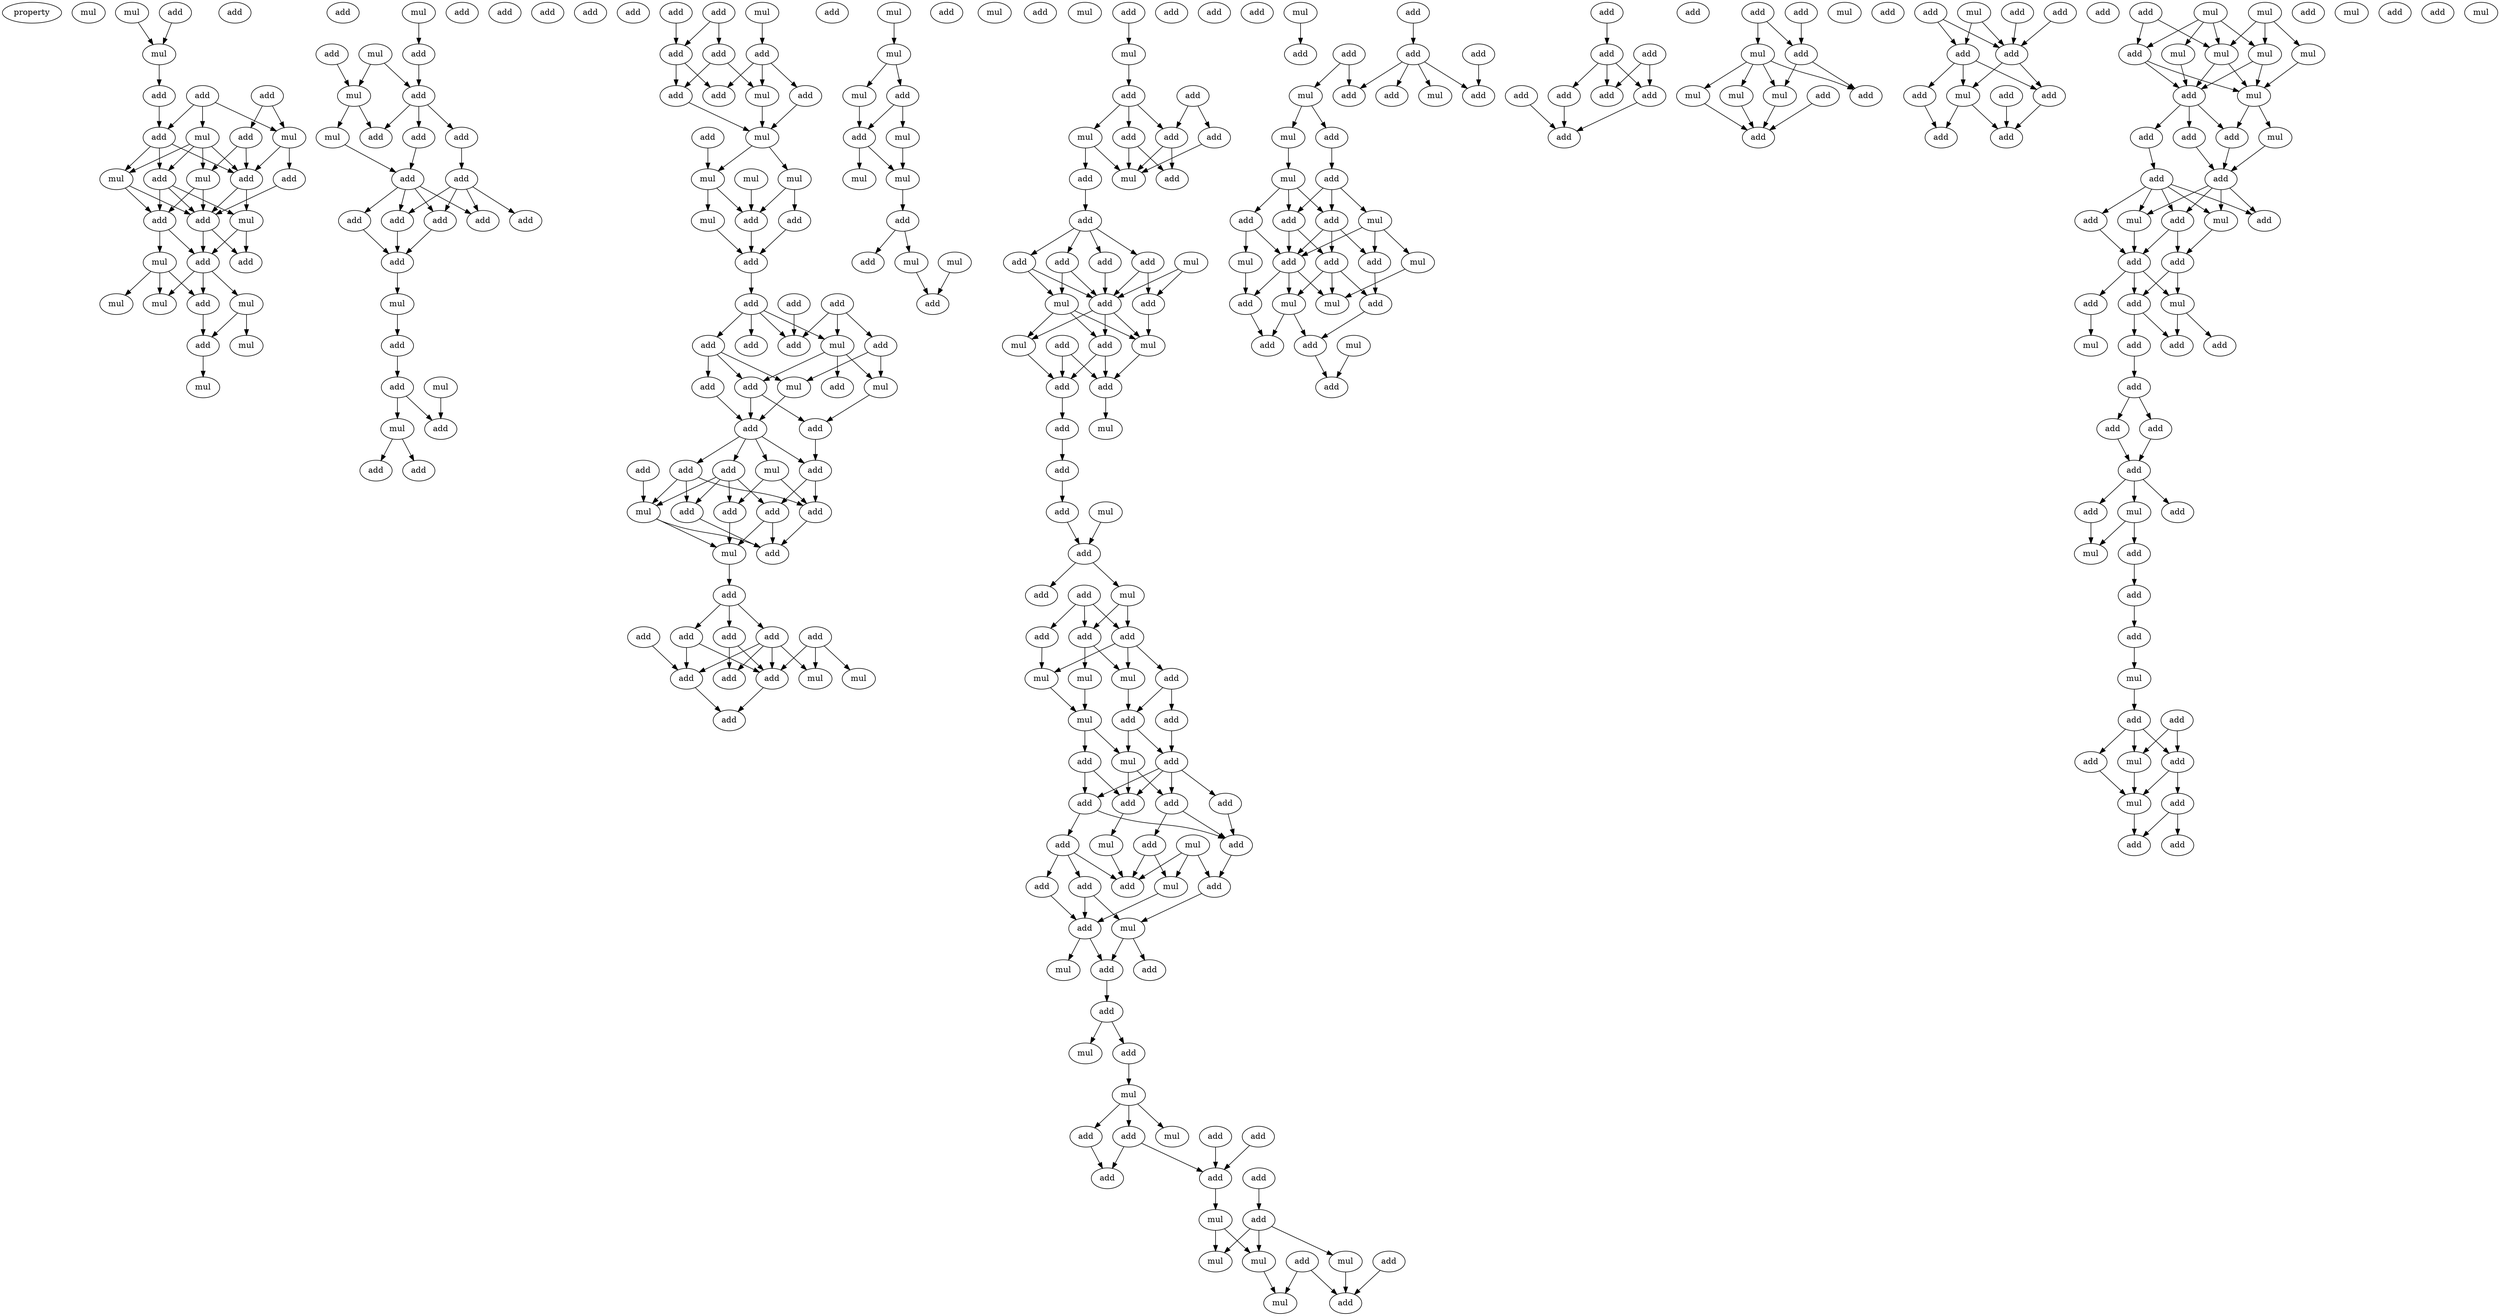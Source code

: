 digraph {
    node [fontcolor=black]
    property [mul=2,lf=1.3]
    0 [ label = mul ];
    1 [ label = mul ];
    2 [ label = add ];
    3 [ label = add ];
    4 [ label = add ];
    5 [ label = mul ];
    6 [ label = add ];
    7 [ label = add ];
    8 [ label = add ];
    9 [ label = mul ];
    10 [ label = mul ];
    11 [ label = add ];
    12 [ label = add ];
    13 [ label = add ];
    14 [ label = mul ];
    15 [ label = add ];
    16 [ label = mul ];
    17 [ label = add ];
    18 [ label = add ];
    19 [ label = mul ];
    20 [ label = add ];
    21 [ label = add ];
    22 [ label = add ];
    23 [ label = mul ];
    24 [ label = mul ];
    25 [ label = mul ];
    26 [ label = mul ];
    27 [ label = add ];
    28 [ label = mul ];
    29 [ label = add ];
    30 [ label = mul ];
    31 [ label = mul ];
    32 [ label = mul ];
    33 [ label = add ];
    34 [ label = add ];
    35 [ label = add ];
    36 [ label = add ];
    37 [ label = add ];
    38 [ label = mul ];
    39 [ label = add ];
    40 [ label = add ];
    41 [ label = add ];
    42 [ label = mul ];
    43 [ label = add ];
    44 [ label = add ];
    45 [ label = add ];
    46 [ label = add ];
    47 [ label = add ];
    48 [ label = add ];
    49 [ label = add ];
    50 [ label = add ];
    51 [ label = mul ];
    52 [ label = add ];
    53 [ label = mul ];
    54 [ label = add ];
    55 [ label = add ];
    56 [ label = mul ];
    57 [ label = add ];
    58 [ label = add ];
    59 [ label = add ];
    60 [ label = add ];
    61 [ label = add ];
    62 [ label = mul ];
    63 [ label = add ];
    64 [ label = add ];
    65 [ label = add ];
    66 [ label = add ];
    67 [ label = add ];
    68 [ label = add ];
    69 [ label = add ];
    70 [ label = add ];
    71 [ label = mul ];
    72 [ label = add ];
    73 [ label = mul ];
    74 [ label = mul ];
    75 [ label = mul ];
    76 [ label = mul ];
    77 [ label = add ];
    78 [ label = add ];
    79 [ label = add ];
    80 [ label = mul ];
    81 [ label = add ];
    82 [ label = add ];
    83 [ label = add ];
    84 [ label = add ];
    85 [ label = add ];
    86 [ label = add ];
    87 [ label = add ];
    88 [ label = mul ];
    89 [ label = add ];
    90 [ label = add ];
    91 [ label = mul ];
    92 [ label = add ];
    93 [ label = add ];
    94 [ label = mul ];
    95 [ label = add ];
    96 [ label = add ];
    97 [ label = mul ];
    98 [ label = add ];
    99 [ label = add ];
    100 [ label = add ];
    101 [ label = add ];
    102 [ label = add ];
    103 [ label = mul ];
    104 [ label = add ];
    105 [ label = add ];
    106 [ label = add ];
    107 [ label = mul ];
    108 [ label = add ];
    109 [ label = add ];
    110 [ label = add ];
    111 [ label = add ];
    112 [ label = add ];
    113 [ label = add ];
    114 [ label = add ];
    115 [ label = add ];
    116 [ label = add ];
    117 [ label = add ];
    118 [ label = mul ];
    119 [ label = mul ];
    120 [ label = add ];
    121 [ label = mul ];
    122 [ label = add ];
    123 [ label = mul ];
    124 [ label = mul ];
    125 [ label = add ];
    126 [ label = mul ];
    127 [ label = mul ];
    128 [ label = add ];
    129 [ label = mul ];
    130 [ label = mul ];
    131 [ label = add ];
    132 [ label = add ];
    133 [ label = mul ];
    134 [ label = mul ];
    135 [ label = add ];
    136 [ label = add ];
    137 [ label = mul ];
    138 [ label = add ];
    139 [ label = mul ];
    140 [ label = add ];
    141 [ label = add ];
    142 [ label = add ];
    143 [ label = mul ];
    144 [ label = add ];
    145 [ label = add ];
    146 [ label = add ];
    147 [ label = mul ];
    148 [ label = add ];
    149 [ label = add ];
    150 [ label = add ];
    151 [ label = mul ];
    152 [ label = add ];
    153 [ label = add ];
    154 [ label = add ];
    155 [ label = mul ];
    156 [ label = add ];
    157 [ label = add ];
    158 [ label = add ];
    159 [ label = mul ];
    160 [ label = add ];
    161 [ label = mul ];
    162 [ label = add ];
    163 [ label = add ];
    164 [ label = mul ];
    165 [ label = add ];
    166 [ label = add ];
    167 [ label = add ];
    168 [ label = mul ];
    169 [ label = add ];
    170 [ label = add ];
    171 [ label = add ];
    172 [ label = mul ];
    173 [ label = add ];
    174 [ label = add ];
    175 [ label = add ];
    176 [ label = add ];
    177 [ label = mul ];
    178 [ label = add ];
    179 [ label = mul ];
    180 [ label = mul ];
    181 [ label = mul ];
    182 [ label = add ];
    183 [ label = add ];
    184 [ label = add ];
    185 [ label = mul ];
    186 [ label = add ];
    187 [ label = add ];
    188 [ label = add ];
    189 [ label = add ];
    190 [ label = add ];
    191 [ label = mul ];
    192 [ label = add ];
    193 [ label = add ];
    194 [ label = add ];
    195 [ label = mul ];
    196 [ label = add ];
    197 [ label = add ];
    198 [ label = mul ];
    199 [ label = add ];
    200 [ label = add ];
    201 [ label = mul ];
    202 [ label = add ];
    203 [ label = add ];
    204 [ label = mul ];
    205 [ label = add ];
    206 [ label = add ];
    207 [ label = add ];
    208 [ label = mul ];
    209 [ label = add ];
    210 [ label = add ];
    211 [ label = mul ];
    212 [ label = add ];
    213 [ label = add ];
    214 [ label = mul ];
    215 [ label = add ];
    216 [ label = add ];
    217 [ label = add ];
    218 [ label = add ];
    219 [ label = add ];
    220 [ label = mul ];
    221 [ label = add ];
    222 [ label = mul ];
    223 [ label = add ];
    224 [ label = mul ];
    225 [ label = mul ];
    226 [ label = add ];
    227 [ label = add ];
    228 [ label = mul ];
    229 [ label = mul ];
    230 [ label = add ];
    231 [ label = add ];
    232 [ label = add ];
    233 [ label = add ];
    234 [ label = add ];
    235 [ label = mul ];
    236 [ label = add ];
    237 [ label = add ];
    238 [ label = add ];
    239 [ label = mul ];
    240 [ label = mul ];
    241 [ label = add ];
    242 [ label = mul ];
    243 [ label = add ];
    244 [ label = add ];
    245 [ label = mul ];
    246 [ label = add ];
    247 [ label = add ];
    248 [ label = mul ];
    249 [ label = add ];
    250 [ label = add ];
    251 [ label = add ];
    252 [ label = mul ];
    253 [ label = mul ];
    254 [ label = mul ];
    255 [ label = add ];
    256 [ label = add ];
    257 [ label = add ];
    258 [ label = mul ];
    259 [ label = add ];
    260 [ label = add ];
    261 [ label = add ];
    262 [ label = add ];
    263 [ label = add ];
    264 [ label = add ];
    265 [ label = add ];
    266 [ label = add ];
    267 [ label = add ];
    268 [ label = add ];
    269 [ label = add ];
    270 [ label = add ];
    271 [ label = add ];
    272 [ label = mul ];
    273 [ label = add ];
    274 [ label = mul ];
    275 [ label = add ];
    276 [ label = mul ];
    277 [ label = mul ];
    278 [ label = add ];
    279 [ label = add ];
    280 [ label = mul ];
    281 [ label = add ];
    282 [ label = add ];
    283 [ label = add ];
    284 [ label = mul ];
    285 [ label = add ];
    286 [ label = add ];
    287 [ label = add ];
    288 [ label = add ];
    289 [ label = add ];
    290 [ label = mul ];
    291 [ label = add ];
    292 [ label = add ];
    293 [ label = add ];
    294 [ label = add ];
    295 [ label = mul ];
    296 [ label = add ];
    297 [ label = mul ];
    298 [ label = add ];
    299 [ label = mul ];
    300 [ label = mul ];
    301 [ label = mul ];
    302 [ label = mul ];
    303 [ label = mul ];
    304 [ label = add ];
    305 [ label = mul ];
    306 [ label = add ];
    307 [ label = add ];
    308 [ label = add ];
    309 [ label = add ];
    310 [ label = add ];
    311 [ label = add ];
    312 [ label = mul ];
    313 [ label = add ];
    314 [ label = mul ];
    315 [ label = add ];
    316 [ label = add ];
    317 [ label = add ];
    318 [ label = add ];
    319 [ label = add ];
    320 [ label = mul ];
    321 [ label = add ];
    322 [ label = add ];
    323 [ label = mul ];
    324 [ label = add ];
    325 [ label = add ];
    326 [ label = add ];
    327 [ label = add ];
    328 [ label = add ];
    329 [ label = mul ];
    330 [ label = add ];
    331 [ label = add ];
    332 [ label = mul ];
    333 [ label = add ];
    334 [ label = add ];
    335 [ label = add ];
    336 [ label = add ];
    337 [ label = mul ];
    338 [ label = add ];
    339 [ label = add ];
    340 [ label = add ];
    341 [ label = mul ];
    342 [ label = add ];
    343 [ label = mul ];
    344 [ label = add ];
    345 [ label = add ];
    346 [ label = add ];
    347 [ label = mul ];
    348 [ label = add ];
    349 [ label = add ];
    350 [ label = mul ];
    1 -> 5 [ name = 0 ];
    3 -> 5 [ name = 1 ];
    5 -> 7 [ name = 2 ];
    6 -> 9 [ name = 3 ];
    6 -> 11 [ name = 4 ];
    7 -> 12 [ name = 5 ];
    8 -> 9 [ name = 6 ];
    8 -> 10 [ name = 7 ];
    8 -> 12 [ name = 8 ];
    9 -> 13 [ name = 9 ];
    9 -> 15 [ name = 10 ];
    10 -> 14 [ name = 11 ];
    10 -> 15 [ name = 12 ];
    10 -> 16 [ name = 13 ];
    10 -> 17 [ name = 14 ];
    11 -> 15 [ name = 15 ];
    11 -> 16 [ name = 16 ];
    12 -> 14 [ name = 17 ];
    12 -> 15 [ name = 18 ];
    12 -> 17 [ name = 19 ];
    13 -> 20 [ name = 20 ];
    14 -> 18 [ name = 21 ];
    14 -> 20 [ name = 22 ];
    15 -> 19 [ name = 23 ];
    15 -> 20 [ name = 24 ];
    16 -> 18 [ name = 25 ];
    16 -> 20 [ name = 26 ];
    17 -> 18 [ name = 27 ];
    17 -> 19 [ name = 28 ];
    17 -> 20 [ name = 29 ];
    18 -> 21 [ name = 30 ];
    18 -> 23 [ name = 31 ];
    19 -> 21 [ name = 32 ];
    19 -> 22 [ name = 33 ];
    20 -> 21 [ name = 34 ];
    20 -> 22 [ name = 35 ];
    21 -> 25 [ name = 36 ];
    21 -> 26 [ name = 37 ];
    21 -> 27 [ name = 38 ];
    23 -> 24 [ name = 39 ];
    23 -> 26 [ name = 40 ];
    23 -> 27 [ name = 41 ];
    25 -> 28 [ name = 42 ];
    25 -> 29 [ name = 43 ];
    27 -> 29 [ name = 44 ];
    29 -> 30 [ name = 45 ];
    31 -> 34 [ name = 46 ];
    32 -> 37 [ name = 47 ];
    32 -> 38 [ name = 48 ];
    34 -> 37 [ name = 49 ];
    36 -> 38 [ name = 50 ];
    37 -> 39 [ name = 51 ];
    37 -> 40 [ name = 52 ];
    37 -> 41 [ name = 53 ];
    38 -> 40 [ name = 54 ];
    38 -> 42 [ name = 55 ];
    39 -> 44 [ name = 56 ];
    41 -> 43 [ name = 57 ];
    42 -> 44 [ name = 58 ];
    43 -> 45 [ name = 59 ];
    43 -> 46 [ name = 60 ];
    43 -> 48 [ name = 61 ];
    43 -> 49 [ name = 62 ];
    44 -> 46 [ name = 63 ];
    44 -> 47 [ name = 64 ];
    44 -> 48 [ name = 65 ];
    44 -> 49 [ name = 66 ];
    47 -> 50 [ name = 67 ];
    48 -> 50 [ name = 68 ];
    49 -> 50 [ name = 69 ];
    50 -> 51 [ name = 70 ];
    51 -> 52 [ name = 71 ];
    52 -> 54 [ name = 72 ];
    53 -> 57 [ name = 73 ];
    54 -> 56 [ name = 74 ];
    54 -> 57 [ name = 75 ];
    56 -> 59 [ name = 76 ];
    56 -> 60 [ name = 77 ];
    62 -> 67 [ name = 78 ];
    63 -> 65 [ name = 79 ];
    64 -> 65 [ name = 80 ];
    64 -> 66 [ name = 81 ];
    65 -> 68 [ name = 82 ];
    65 -> 70 [ name = 83 ];
    66 -> 68 [ name = 84 ];
    66 -> 71 [ name = 85 ];
    67 -> 69 [ name = 86 ];
    67 -> 70 [ name = 87 ];
    67 -> 71 [ name = 88 ];
    68 -> 73 [ name = 89 ];
    69 -> 73 [ name = 90 ];
    71 -> 73 [ name = 91 ];
    72 -> 74 [ name = 92 ];
    73 -> 74 [ name = 93 ];
    73 -> 76 [ name = 94 ];
    74 -> 77 [ name = 95 ];
    74 -> 80 [ name = 96 ];
    75 -> 77 [ name = 97 ];
    76 -> 77 [ name = 98 ];
    76 -> 78 [ name = 99 ];
    77 -> 81 [ name = 100 ];
    78 -> 81 [ name = 101 ];
    80 -> 81 [ name = 102 ];
    81 -> 82 [ name = 103 ];
    82 -> 85 [ name = 104 ];
    82 -> 86 [ name = 105 ];
    82 -> 88 [ name = 106 ];
    82 -> 89 [ name = 107 ];
    83 -> 86 [ name = 108 ];
    83 -> 87 [ name = 109 ];
    83 -> 88 [ name = 110 ];
    84 -> 86 [ name = 111 ];
    87 -> 91 [ name = 112 ];
    87 -> 94 [ name = 113 ];
    88 -> 90 [ name = 114 ];
    88 -> 91 [ name = 115 ];
    88 -> 92 [ name = 116 ];
    89 -> 90 [ name = 117 ];
    89 -> 93 [ name = 118 ];
    89 -> 94 [ name = 119 ];
    90 -> 95 [ name = 120 ];
    90 -> 96 [ name = 121 ];
    91 -> 95 [ name = 122 ];
    93 -> 96 [ name = 123 ];
    94 -> 96 [ name = 124 ];
    95 -> 100 [ name = 125 ];
    96 -> 97 [ name = 126 ];
    96 -> 98 [ name = 127 ];
    96 -> 99 [ name = 128 ];
    96 -> 100 [ name = 129 ];
    97 -> 102 [ name = 130 ];
    97 -> 105 [ name = 131 ];
    98 -> 103 [ name = 132 ];
    98 -> 105 [ name = 133 ];
    98 -> 106 [ name = 134 ];
    99 -> 102 [ name = 135 ];
    99 -> 103 [ name = 136 ];
    99 -> 104 [ name = 137 ];
    99 -> 106 [ name = 138 ];
    100 -> 104 [ name = 139 ];
    100 -> 105 [ name = 140 ];
    101 -> 103 [ name = 141 ];
    102 -> 107 [ name = 142 ];
    103 -> 107 [ name = 143 ];
    103 -> 108 [ name = 144 ];
    104 -> 107 [ name = 145 ];
    104 -> 108 [ name = 146 ];
    105 -> 108 [ name = 147 ];
    106 -> 108 [ name = 148 ];
    107 -> 109 [ name = 149 ];
    109 -> 110 [ name = 150 ];
    109 -> 112 [ name = 151 ];
    109 -> 114 [ name = 152 ];
    110 -> 115 [ name = 153 ];
    110 -> 117 [ name = 154 ];
    111 -> 116 [ name = 155 ];
    112 -> 116 [ name = 156 ];
    112 -> 117 [ name = 157 ];
    113 -> 117 [ name = 158 ];
    113 -> 118 [ name = 159 ];
    113 -> 119 [ name = 160 ];
    114 -> 115 [ name = 161 ];
    114 -> 116 [ name = 162 ];
    114 -> 117 [ name = 163 ];
    114 -> 119 [ name = 164 ];
    116 -> 120 [ name = 165 ];
    117 -> 120 [ name = 166 ];
    121 -> 123 [ name = 167 ];
    123 -> 124 [ name = 168 ];
    123 -> 125 [ name = 169 ];
    124 -> 128 [ name = 170 ];
    125 -> 127 [ name = 171 ];
    125 -> 128 [ name = 172 ];
    127 -> 129 [ name = 173 ];
    128 -> 129 [ name = 174 ];
    128 -> 130 [ name = 175 ];
    129 -> 131 [ name = 176 ];
    131 -> 132 [ name = 177 ];
    131 -> 134 [ name = 178 ];
    133 -> 136 [ name = 179 ];
    134 -> 136 [ name = 180 ];
    138 -> 139 [ name = 181 ];
    139 -> 141 [ name = 182 ];
    140 -> 142 [ name = 183 ];
    140 -> 144 [ name = 184 ];
    141 -> 143 [ name = 185 ];
    141 -> 144 [ name = 186 ];
    141 -> 145 [ name = 187 ];
    142 -> 147 [ name = 188 ];
    143 -> 146 [ name = 189 ];
    143 -> 147 [ name = 190 ];
    144 -> 147 [ name = 191 ];
    144 -> 148 [ name = 192 ];
    145 -> 147 [ name = 193 ];
    145 -> 148 [ name = 194 ];
    146 -> 149 [ name = 195 ];
    149 -> 150 [ name = 196 ];
    149 -> 152 [ name = 197 ];
    149 -> 153 [ name = 198 ];
    149 -> 154 [ name = 199 ];
    150 -> 156 [ name = 200 ];
    150 -> 157 [ name = 201 ];
    151 -> 156 [ name = 202 ];
    151 -> 157 [ name = 203 ];
    152 -> 155 [ name = 204 ];
    152 -> 157 [ name = 205 ];
    153 -> 155 [ name = 206 ];
    153 -> 157 [ name = 207 ];
    154 -> 157 [ name = 208 ];
    155 -> 159 [ name = 209 ];
    155 -> 160 [ name = 210 ];
    155 -> 161 [ name = 211 ];
    156 -> 159 [ name = 212 ];
    157 -> 159 [ name = 213 ];
    157 -> 160 [ name = 214 ];
    157 -> 161 [ name = 215 ];
    158 -> 162 [ name = 216 ];
    158 -> 163 [ name = 217 ];
    159 -> 162 [ name = 218 ];
    160 -> 162 [ name = 219 ];
    160 -> 163 [ name = 220 ];
    161 -> 163 [ name = 221 ];
    162 -> 164 [ name = 222 ];
    163 -> 165 [ name = 223 ];
    165 -> 166 [ name = 224 ];
    166 -> 167 [ name = 225 ];
    167 -> 169 [ name = 226 ];
    168 -> 169 [ name = 227 ];
    169 -> 171 [ name = 228 ];
    169 -> 172 [ name = 229 ];
    170 -> 173 [ name = 230 ];
    170 -> 174 [ name = 231 ];
    170 -> 175 [ name = 232 ];
    172 -> 174 [ name = 233 ];
    172 -> 175 [ name = 234 ];
    173 -> 179 [ name = 235 ];
    174 -> 177 [ name = 236 ];
    174 -> 180 [ name = 237 ];
    175 -> 178 [ name = 238 ];
    175 -> 179 [ name = 239 ];
    175 -> 180 [ name = 240 ];
    177 -> 181 [ name = 241 ];
    178 -> 182 [ name = 242 ];
    178 -> 183 [ name = 243 ];
    179 -> 181 [ name = 244 ];
    180 -> 182 [ name = 245 ];
    181 -> 185 [ name = 246 ];
    181 -> 186 [ name = 247 ];
    182 -> 184 [ name = 248 ];
    182 -> 185 [ name = 249 ];
    183 -> 184 [ name = 250 ];
    184 -> 187 [ name = 251 ];
    184 -> 188 [ name = 252 ];
    184 -> 189 [ name = 253 ];
    184 -> 190 [ name = 254 ];
    185 -> 187 [ name = 255 ];
    185 -> 188 [ name = 256 ];
    186 -> 188 [ name = 257 ];
    186 -> 189 [ name = 258 ];
    187 -> 193 [ name = 259 ];
    187 -> 194 [ name = 260 ];
    188 -> 195 [ name = 261 ];
    189 -> 192 [ name = 262 ];
    189 -> 194 [ name = 263 ];
    190 -> 194 [ name = 264 ];
    191 -> 197 [ name = 265 ];
    191 -> 198 [ name = 266 ];
    191 -> 199 [ name = 267 ];
    192 -> 196 [ name = 268 ];
    192 -> 197 [ name = 269 ];
    192 -> 200 [ name = 270 ];
    193 -> 197 [ name = 271 ];
    193 -> 198 [ name = 272 ];
    194 -> 199 [ name = 273 ];
    195 -> 197 [ name = 274 ];
    196 -> 201 [ name = 275 ];
    196 -> 202 [ name = 276 ];
    198 -> 202 [ name = 277 ];
    199 -> 201 [ name = 278 ];
    200 -> 202 [ name = 279 ];
    201 -> 203 [ name = 280 ];
    201 -> 205 [ name = 281 ];
    202 -> 204 [ name = 282 ];
    202 -> 205 [ name = 283 ];
    205 -> 206 [ name = 284 ];
    206 -> 208 [ name = 285 ];
    206 -> 209 [ name = 286 ];
    209 -> 211 [ name = 287 ];
    211 -> 214 [ name = 288 ];
    211 -> 215 [ name = 289 ];
    211 -> 216 [ name = 290 ];
    212 -> 217 [ name = 291 ];
    213 -> 217 [ name = 292 ];
    215 -> 217 [ name = 293 ];
    215 -> 219 [ name = 294 ];
    216 -> 219 [ name = 295 ];
    217 -> 220 [ name = 296 ];
    218 -> 221 [ name = 297 ];
    220 -> 222 [ name = 298 ];
    220 -> 224 [ name = 299 ];
    221 -> 222 [ name = 300 ];
    221 -> 224 [ name = 301 ];
    221 -> 225 [ name = 302 ];
    222 -> 228 [ name = 303 ];
    223 -> 227 [ name = 304 ];
    225 -> 227 [ name = 305 ];
    226 -> 227 [ name = 306 ];
    226 -> 228 [ name = 307 ];
    229 -> 230 [ name = 308 ];
    231 -> 233 [ name = 309 ];
    232 -> 238 [ name = 310 ];
    233 -> 235 [ name = 311 ];
    233 -> 236 [ name = 312 ];
    233 -> 237 [ name = 313 ];
    233 -> 238 [ name = 314 ];
    234 -> 236 [ name = 315 ];
    234 -> 239 [ name = 316 ];
    239 -> 240 [ name = 317 ];
    239 -> 241 [ name = 318 ];
    240 -> 242 [ name = 319 ];
    241 -> 243 [ name = 320 ];
    242 -> 244 [ name = 321 ];
    242 -> 246 [ name = 322 ];
    242 -> 247 [ name = 323 ];
    243 -> 244 [ name = 324 ];
    243 -> 245 [ name = 325 ];
    243 -> 246 [ name = 326 ];
    244 -> 249 [ name = 327 ];
    244 -> 250 [ name = 328 ];
    245 -> 250 [ name = 329 ];
    245 -> 251 [ name = 330 ];
    245 -> 252 [ name = 331 ];
    246 -> 249 [ name = 332 ];
    246 -> 250 [ name = 333 ];
    246 -> 251 [ name = 334 ];
    247 -> 248 [ name = 335 ];
    247 -> 250 [ name = 336 ];
    248 -> 256 [ name = 337 ];
    249 -> 253 [ name = 338 ];
    249 -> 254 [ name = 339 ];
    249 -> 255 [ name = 340 ];
    250 -> 253 [ name = 341 ];
    250 -> 254 [ name = 342 ];
    250 -> 256 [ name = 343 ];
    251 -> 255 [ name = 344 ];
    252 -> 254 [ name = 345 ];
    253 -> 257 [ name = 346 ];
    253 -> 259 [ name = 347 ];
    255 -> 257 [ name = 348 ];
    256 -> 259 [ name = 349 ];
    257 -> 261 [ name = 350 ];
    258 -> 261 [ name = 351 ];
    260 -> 263 [ name = 352 ];
    262 -> 267 [ name = 353 ];
    262 -> 268 [ name = 354 ];
    263 -> 266 [ name = 355 ];
    263 -> 267 [ name = 356 ];
    263 -> 268 [ name = 357 ];
    265 -> 269 [ name = 358 ];
    266 -> 269 [ name = 359 ];
    267 -> 269 [ name = 360 ];
    270 -> 272 [ name = 361 ];
    270 -> 273 [ name = 362 ];
    271 -> 273 [ name = 363 ];
    272 -> 274 [ name = 364 ];
    272 -> 275 [ name = 365 ];
    272 -> 276 [ name = 366 ];
    272 -> 277 [ name = 367 ];
    273 -> 275 [ name = 368 ];
    273 -> 277 [ name = 369 ];
    274 -> 279 [ name = 370 ];
    276 -> 279 [ name = 371 ];
    277 -> 279 [ name = 372 ];
    278 -> 279 [ name = 373 ];
    282 -> 287 [ name = 374 ];
    283 -> 286 [ name = 375 ];
    283 -> 287 [ name = 376 ];
    284 -> 286 [ name = 377 ];
    284 -> 287 [ name = 378 ];
    285 -> 287 [ name = 379 ];
    286 -> 288 [ name = 380 ];
    286 -> 290 [ name = 381 ];
    286 -> 291 [ name = 382 ];
    287 -> 288 [ name = 383 ];
    287 -> 290 [ name = 384 ];
    288 -> 292 [ name = 385 ];
    289 -> 292 [ name = 386 ];
    290 -> 292 [ name = 387 ];
    290 -> 293 [ name = 388 ];
    291 -> 293 [ name = 389 ];
    295 -> 299 [ name = 390 ];
    295 -> 301 [ name = 391 ];
    295 -> 302 [ name = 392 ];
    296 -> 298 [ name = 393 ];
    296 -> 299 [ name = 394 ];
    297 -> 298 [ name = 395 ];
    297 -> 299 [ name = 396 ];
    297 -> 300 [ name = 397 ];
    297 -> 302 [ name = 398 ];
    298 -> 303 [ name = 399 ];
    298 -> 304 [ name = 400 ];
    299 -> 303 [ name = 401 ];
    299 -> 304 [ name = 402 ];
    300 -> 304 [ name = 403 ];
    301 -> 303 [ name = 404 ];
    302 -> 303 [ name = 405 ];
    302 -> 304 [ name = 406 ];
    303 -> 305 [ name = 407 ];
    303 -> 308 [ name = 408 ];
    304 -> 306 [ name = 409 ];
    304 -> 307 [ name = 410 ];
    304 -> 308 [ name = 411 ];
    305 -> 309 [ name = 412 ];
    306 -> 310 [ name = 413 ];
    307 -> 309 [ name = 414 ];
    308 -> 309 [ name = 415 ];
    309 -> 311 [ name = 416 ];
    309 -> 312 [ name = 417 ];
    309 -> 314 [ name = 418 ];
    309 -> 315 [ name = 419 ];
    310 -> 311 [ name = 420 ];
    310 -> 312 [ name = 421 ];
    310 -> 313 [ name = 422 ];
    310 -> 314 [ name = 423 ];
    310 -> 315 [ name = 424 ];
    311 -> 316 [ name = 425 ];
    311 -> 317 [ name = 426 ];
    312 -> 317 [ name = 427 ];
    313 -> 316 [ name = 428 ];
    314 -> 316 [ name = 429 ];
    316 -> 318 [ name = 430 ];
    316 -> 319 [ name = 431 ];
    316 -> 320 [ name = 432 ];
    317 -> 319 [ name = 433 ];
    317 -> 320 [ name = 434 ];
    318 -> 323 [ name = 435 ];
    319 -> 321 [ name = 436 ];
    319 -> 322 [ name = 437 ];
    320 -> 321 [ name = 438 ];
    320 -> 324 [ name = 439 ];
    322 -> 325 [ name = 440 ];
    325 -> 326 [ name = 441 ];
    325 -> 327 [ name = 442 ];
    326 -> 328 [ name = 443 ];
    327 -> 328 [ name = 444 ];
    328 -> 329 [ name = 445 ];
    328 -> 330 [ name = 446 ];
    328 -> 331 [ name = 447 ];
    329 -> 332 [ name = 448 ];
    329 -> 333 [ name = 449 ];
    330 -> 332 [ name = 450 ];
    333 -> 334 [ name = 451 ];
    334 -> 335 [ name = 452 ];
    335 -> 337 [ name = 453 ];
    337 -> 339 [ name = 454 ];
    338 -> 341 [ name = 455 ];
    338 -> 342 [ name = 456 ];
    339 -> 340 [ name = 457 ];
    339 -> 341 [ name = 458 ];
    339 -> 342 [ name = 459 ];
    340 -> 343 [ name = 460 ];
    341 -> 343 [ name = 461 ];
    342 -> 343 [ name = 462 ];
    342 -> 344 [ name = 463 ];
    343 -> 346 [ name = 464 ];
    344 -> 345 [ name = 465 ];
    344 -> 346 [ name = 466 ];
}

